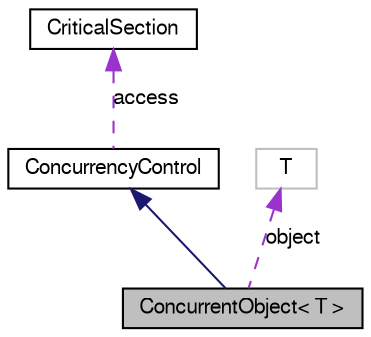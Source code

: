 digraph G
{
  edge [fontname="FreeSans",fontsize="10",labelfontname="FreeSans",labelfontsize="10"];
  node [fontname="FreeSans",fontsize="10",shape=record];
  Node1 [label="ConcurrentObject\< T \>",height=0.2,width=0.4,color="black", fillcolor="grey75", style="filled" fontcolor="black"];
  Node2 -> Node1 [dir=back,color="midnightblue",fontsize="10",style="solid",fontname="FreeSans"];
  Node2 [label="ConcurrencyControl",height=0.2,width=0.4,color="black", fillcolor="white", style="filled",URL="$class_concurrency_control.html",tooltip="Advanced concurrency control object."];
  Node3 -> Node2 [dir=back,color="darkorchid3",fontsize="10",style="dashed",label="access",fontname="FreeSans"];
  Node3 [label="CriticalSection",height=0.2,width=0.4,color="black", fillcolor="white", style="filled",URL="$class_critical_section.html",tooltip="Critical section class with Enter and Leave methods."];
  Node4 -> Node1 [dir=back,color="darkorchid3",fontsize="10",style="dashed",label="object",fontname="FreeSans"];
  Node4 [label="T",height=0.2,width=0.4,color="grey75", fillcolor="white", style="filled"];
}
